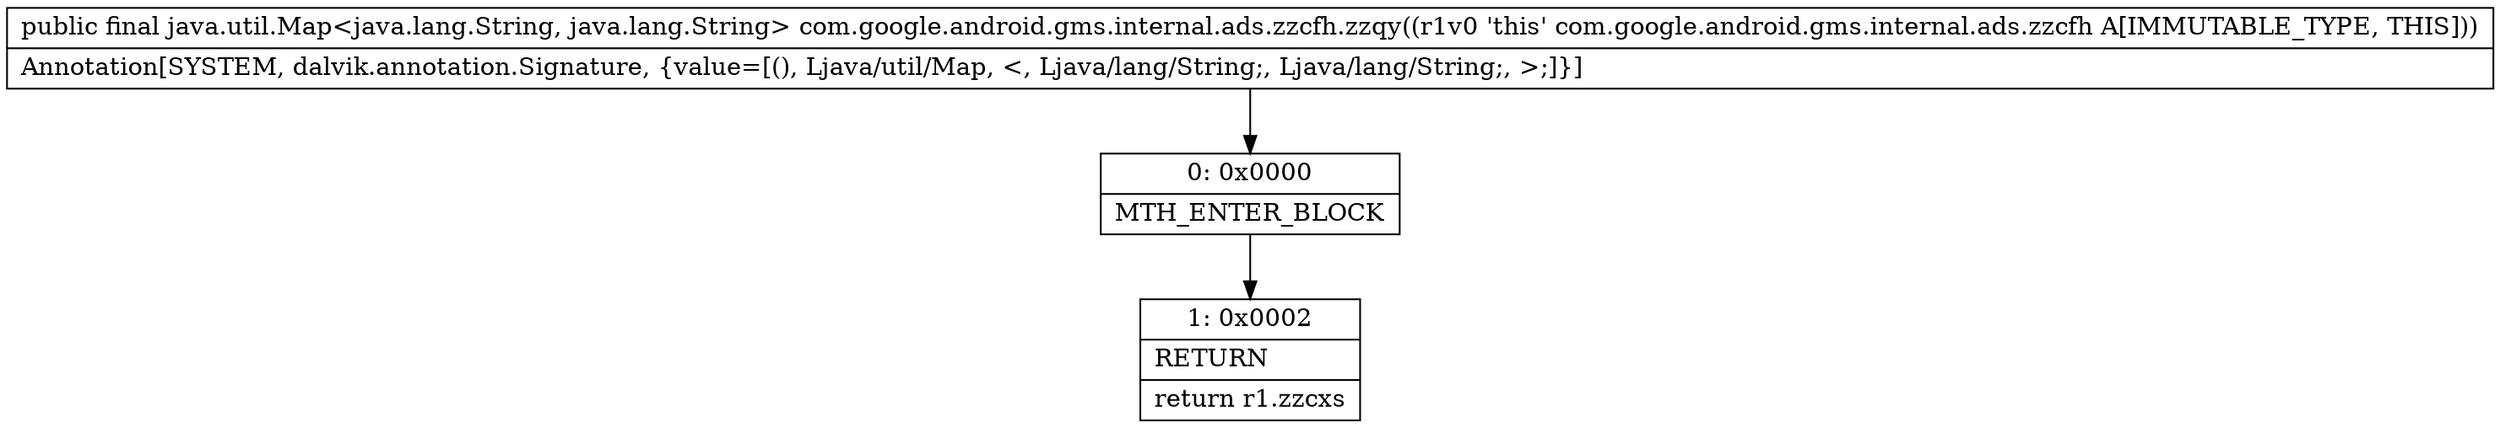 digraph "CFG forcom.google.android.gms.internal.ads.zzcfh.zzqy()Ljava\/util\/Map;" {
Node_0 [shape=record,label="{0\:\ 0x0000|MTH_ENTER_BLOCK\l}"];
Node_1 [shape=record,label="{1\:\ 0x0002|RETURN\l|return r1.zzcxs\l}"];
MethodNode[shape=record,label="{public final java.util.Map\<java.lang.String, java.lang.String\> com.google.android.gms.internal.ads.zzcfh.zzqy((r1v0 'this' com.google.android.gms.internal.ads.zzcfh A[IMMUTABLE_TYPE, THIS]))  | Annotation[SYSTEM, dalvik.annotation.Signature, \{value=[(), Ljava\/util\/Map, \<, Ljava\/lang\/String;, Ljava\/lang\/String;, \>;]\}]\l}"];
MethodNode -> Node_0;
Node_0 -> Node_1;
}

